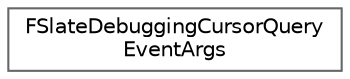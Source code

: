 digraph "Graphical Class Hierarchy"
{
 // INTERACTIVE_SVG=YES
 // LATEX_PDF_SIZE
  bgcolor="transparent";
  edge [fontname=Helvetica,fontsize=10,labelfontname=Helvetica,labelfontsize=10];
  node [fontname=Helvetica,fontsize=10,shape=box,height=0.2,width=0.4];
  rankdir="LR";
  Node0 [id="Node000000",label="FSlateDebuggingCursorQuery\lEventArgs",height=0.2,width=0.4,color="grey40", fillcolor="white", style="filled",URL="$d5/de6/structFSlateDebuggingCursorQueryEventArgs.html",tooltip=" "];
}
